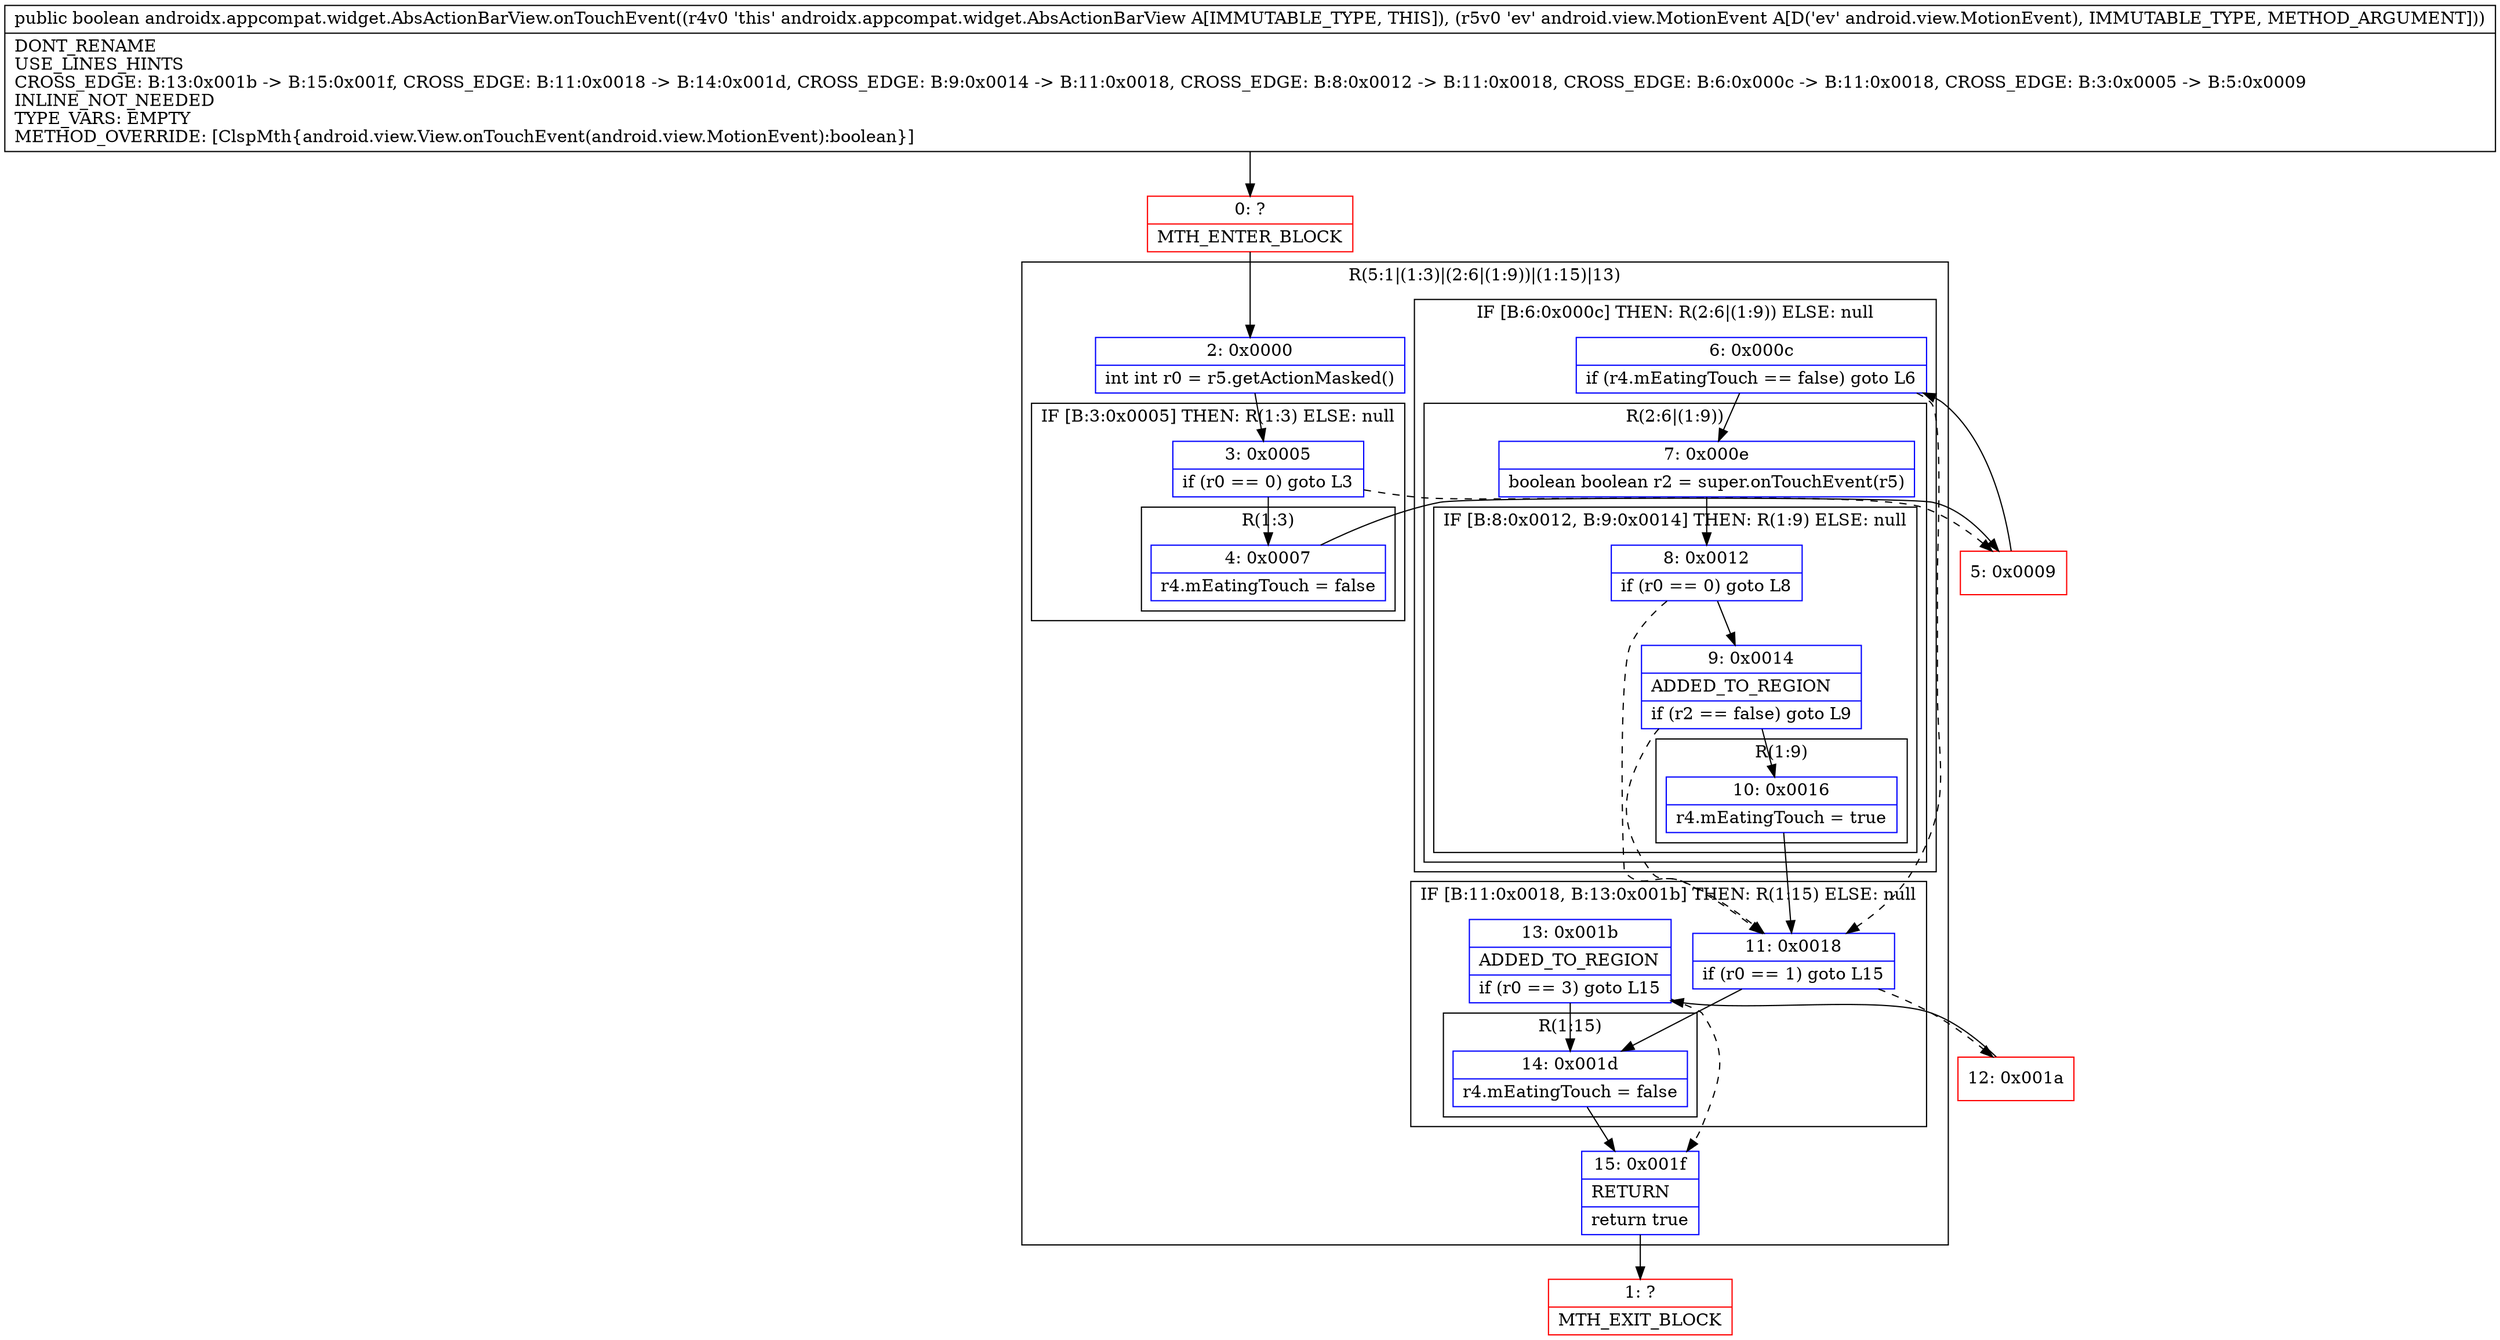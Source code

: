 digraph "CFG forandroidx.appcompat.widget.AbsActionBarView.onTouchEvent(Landroid\/view\/MotionEvent;)Z" {
subgraph cluster_Region_290506837 {
label = "R(5:1|(1:3)|(2:6|(1:9))|(1:15)|13)";
node [shape=record,color=blue];
Node_2 [shape=record,label="{2\:\ 0x0000|int int r0 = r5.getActionMasked()\l}"];
subgraph cluster_IfRegion_785065042 {
label = "IF [B:3:0x0005] THEN: R(1:3) ELSE: null";
node [shape=record,color=blue];
Node_3 [shape=record,label="{3\:\ 0x0005|if (r0 == 0) goto L3\l}"];
subgraph cluster_Region_187489701 {
label = "R(1:3)";
node [shape=record,color=blue];
Node_4 [shape=record,label="{4\:\ 0x0007|r4.mEatingTouch = false\l}"];
}
}
subgraph cluster_IfRegion_859262524 {
label = "IF [B:6:0x000c] THEN: R(2:6|(1:9)) ELSE: null";
node [shape=record,color=blue];
Node_6 [shape=record,label="{6\:\ 0x000c|if (r4.mEatingTouch == false) goto L6\l}"];
subgraph cluster_Region_74571076 {
label = "R(2:6|(1:9))";
node [shape=record,color=blue];
Node_7 [shape=record,label="{7\:\ 0x000e|boolean boolean r2 = super.onTouchEvent(r5)\l}"];
subgraph cluster_IfRegion_715126213 {
label = "IF [B:8:0x0012, B:9:0x0014] THEN: R(1:9) ELSE: null";
node [shape=record,color=blue];
Node_8 [shape=record,label="{8\:\ 0x0012|if (r0 == 0) goto L8\l}"];
Node_9 [shape=record,label="{9\:\ 0x0014|ADDED_TO_REGION\l|if (r2 == false) goto L9\l}"];
subgraph cluster_Region_691736720 {
label = "R(1:9)";
node [shape=record,color=blue];
Node_10 [shape=record,label="{10\:\ 0x0016|r4.mEatingTouch = true\l}"];
}
}
}
}
subgraph cluster_IfRegion_326413599 {
label = "IF [B:11:0x0018, B:13:0x001b] THEN: R(1:15) ELSE: null";
node [shape=record,color=blue];
Node_11 [shape=record,label="{11\:\ 0x0018|if (r0 == 1) goto L15\l}"];
Node_13 [shape=record,label="{13\:\ 0x001b|ADDED_TO_REGION\l|if (r0 == 3) goto L15\l}"];
subgraph cluster_Region_637753807 {
label = "R(1:15)";
node [shape=record,color=blue];
Node_14 [shape=record,label="{14\:\ 0x001d|r4.mEatingTouch = false\l}"];
}
}
Node_15 [shape=record,label="{15\:\ 0x001f|RETURN\l|return true\l}"];
}
Node_0 [shape=record,color=red,label="{0\:\ ?|MTH_ENTER_BLOCK\l}"];
Node_5 [shape=record,color=red,label="{5\:\ 0x0009}"];
Node_12 [shape=record,color=red,label="{12\:\ 0x001a}"];
Node_1 [shape=record,color=red,label="{1\:\ ?|MTH_EXIT_BLOCK\l}"];
MethodNode[shape=record,label="{public boolean androidx.appcompat.widget.AbsActionBarView.onTouchEvent((r4v0 'this' androidx.appcompat.widget.AbsActionBarView A[IMMUTABLE_TYPE, THIS]), (r5v0 'ev' android.view.MotionEvent A[D('ev' android.view.MotionEvent), IMMUTABLE_TYPE, METHOD_ARGUMENT]))  | DONT_RENAME\lUSE_LINES_HINTS\lCROSS_EDGE: B:13:0x001b \-\> B:15:0x001f, CROSS_EDGE: B:11:0x0018 \-\> B:14:0x001d, CROSS_EDGE: B:9:0x0014 \-\> B:11:0x0018, CROSS_EDGE: B:8:0x0012 \-\> B:11:0x0018, CROSS_EDGE: B:6:0x000c \-\> B:11:0x0018, CROSS_EDGE: B:3:0x0005 \-\> B:5:0x0009\lINLINE_NOT_NEEDED\lTYPE_VARS: EMPTY\lMETHOD_OVERRIDE: [ClspMth\{android.view.View.onTouchEvent(android.view.MotionEvent):boolean\}]\l}"];
MethodNode -> Node_0;Node_2 -> Node_3;
Node_3 -> Node_4;
Node_3 -> Node_5[style=dashed];
Node_4 -> Node_5;
Node_6 -> Node_7;
Node_6 -> Node_11[style=dashed];
Node_7 -> Node_8;
Node_8 -> Node_9;
Node_8 -> Node_11[style=dashed];
Node_9 -> Node_10;
Node_9 -> Node_11[style=dashed];
Node_10 -> Node_11;
Node_11 -> Node_12[style=dashed];
Node_11 -> Node_14;
Node_13 -> Node_14;
Node_13 -> Node_15[style=dashed];
Node_14 -> Node_15;
Node_15 -> Node_1;
Node_0 -> Node_2;
Node_5 -> Node_6;
Node_12 -> Node_13;
}

